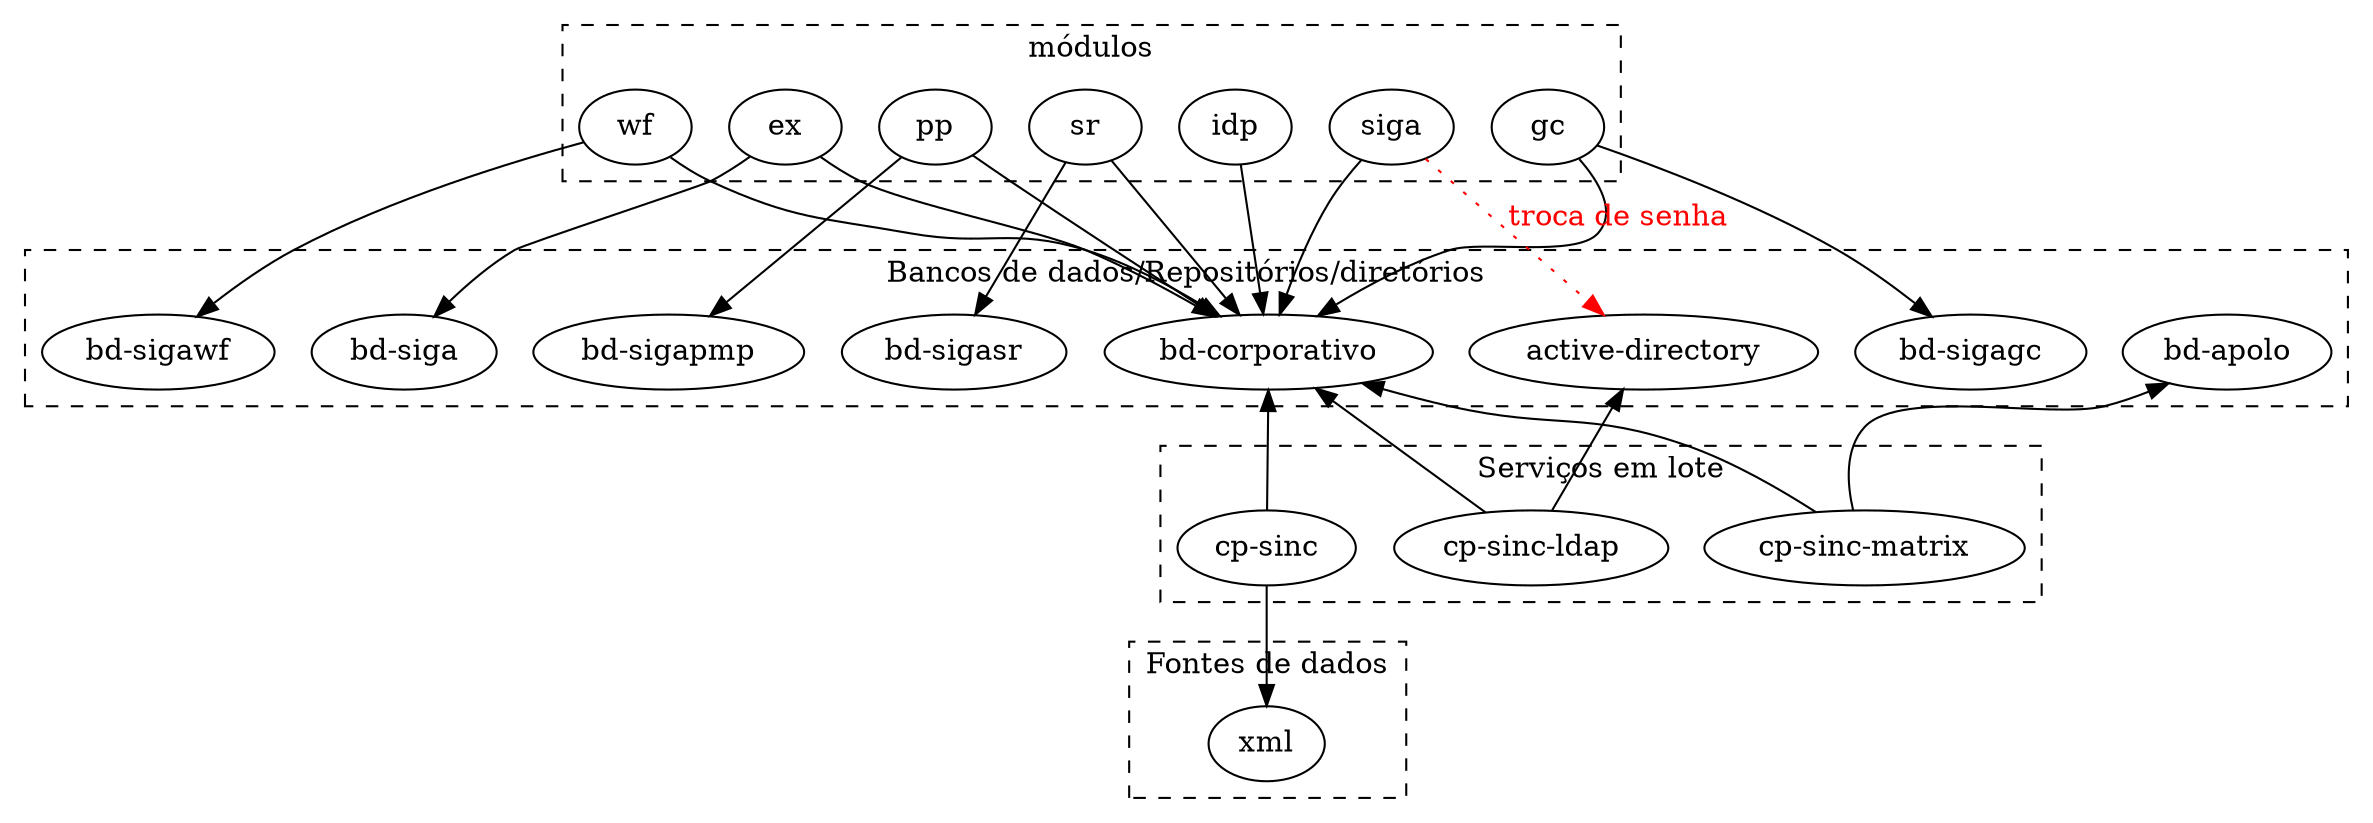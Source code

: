 //Use http://www.webgraphviz.com/ para visualizar
digraph siga {

"pp" -> "bd-sigapmp"
"ex" -> "bd-siga"
"wf" -> "bd-sigawf"
"sr" -> "bd-sigasr"
"gc" -> "bd-sigagc"
"idp" -> "bd-corporativo"
"gc" -> "bd-corporativo"
"ex" -> "bd-corporativo"
"pp" -> "bd-corporativo"
"sr" -> "bd-corporativo"
"wf" -> "bd-corporativo"
"cp-sinc" -> "xml"
"cp-sinc" -> "bd-corporativo"
"cp-sinc-ldap" -> "active-directory"
"cp-sinc-ldap" -> "bd-corporativo"
"cp-sinc-matrix" -> "bd-corporativo"
"cp-sinc-matrix" -> "bd-apolo" [constraint=false]
"siga" -> "bd-corporativo"
"siga" -> "active-directory" [style=dotted,color="red",label="troca de senha",fontcolor="red"]
subgraph cluster_apps_web{
		label="módulos"
		style=dashed
		"siga"
		"idp"
		"ex"
		"wf"
		"sr"
		"gc"
		"pp"
	}
	subgraph cluster_bd{
		label="Bancos de dados/Repositórios/diretórios"
		style=dashed
	
		"bd-apolo"
		"bd-corporativo"
		"active-directory"
		"bd-siga"
		"bd-sigawf"
		"bd-sigagc"
		"bd-sigapmp"
		"bd-sigasr"
	}
	
	subgraph cluster_cron{
		label="Serviços em lote"
		style=dashed
		"cp-sinc"
		"cp-sinc-matrix"
		"cp-sinc-ldap"
	}
	subgraph cluster_fontes{
		label="Fontes de dados"
		style=dashed
		"xml"
	}
	//alinhamento dos agrupamentos
	"wf" -> "bd-siga" [style=invis]
	"bd-siga" -> "cp-sinc" [style=invis]
	"bd-sigagc" -> "cp-sinc-ldap" [style=invis]
	"bd-corporativo" -> "cp-sinc" [style=invis]
	"bd-apolo" -> "cp-sinc-matrix"  [style=invis]
}
